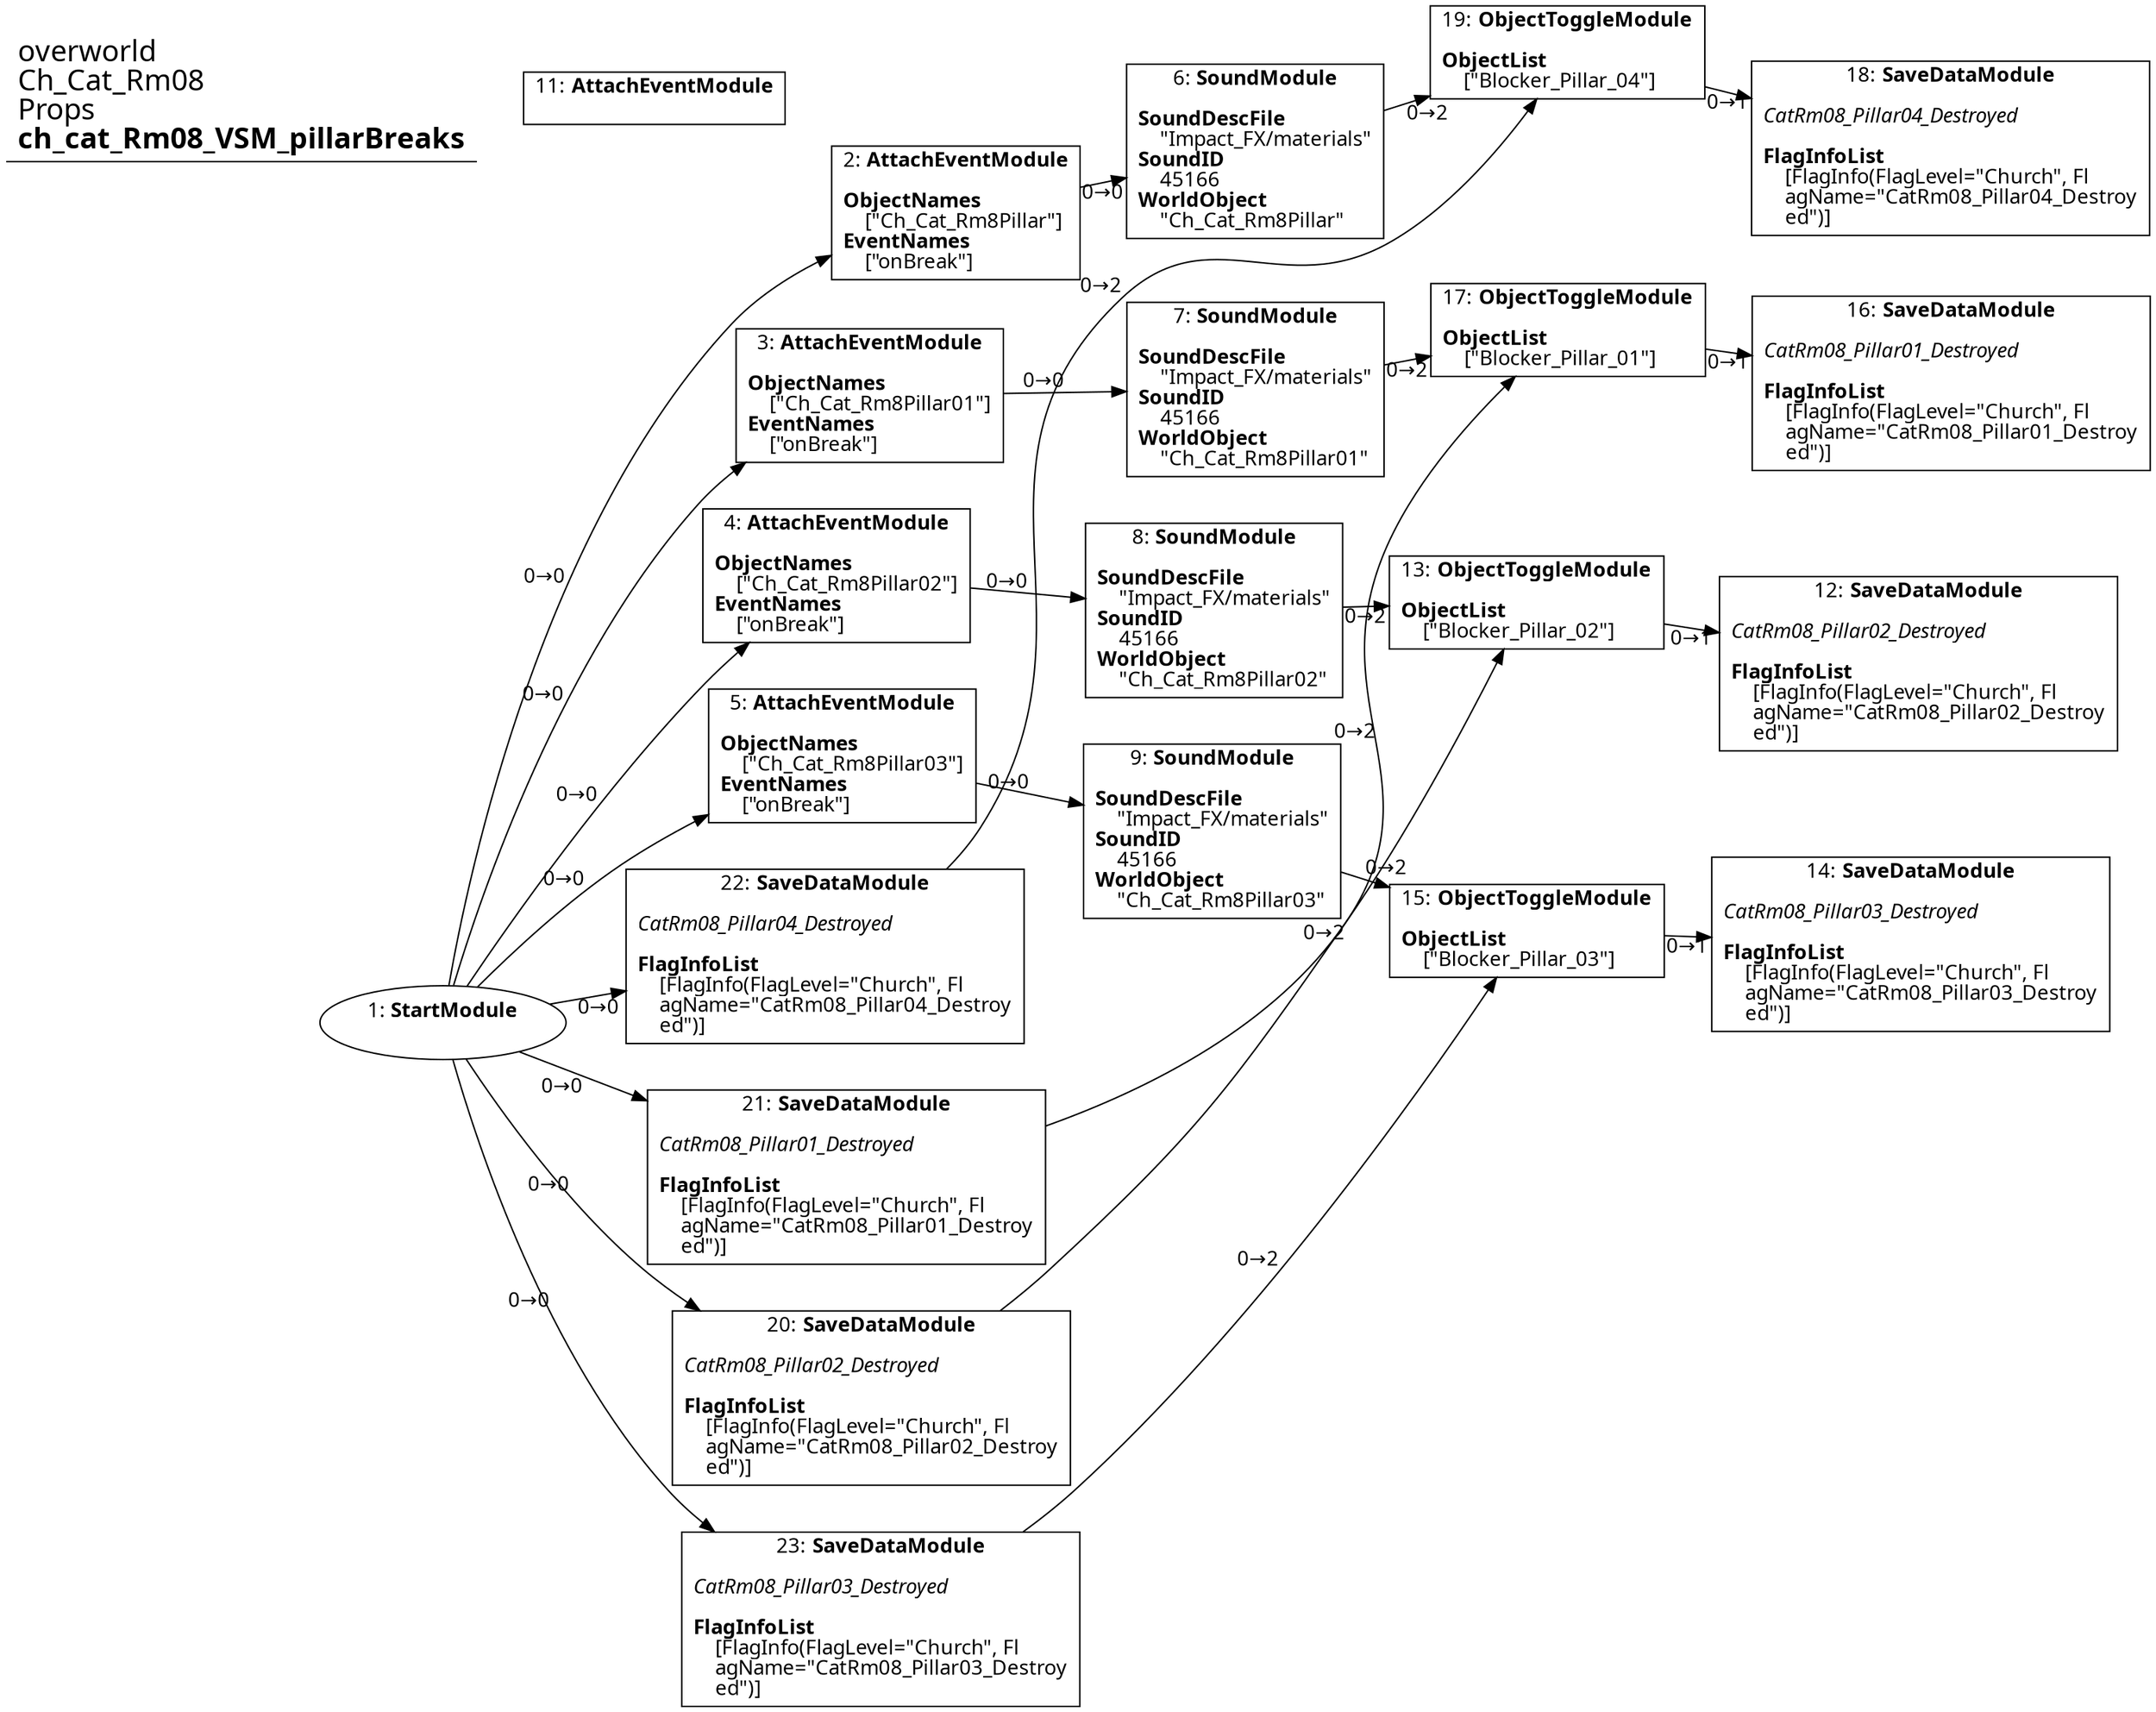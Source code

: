 digraph {
    layout = fdp;
    overlap = prism;
    sep = "+16";
    splines = spline;

    node [ shape = box ];

    graph [ fontname = "Segoe UI" ];
    node [ fontname = "Segoe UI" ];
    edge [ fontname = "Segoe UI" ];

    1 [ label = <1: <b>StartModule</b><br/><br/>> ];
    1 [ shape = oval ]
    1 [ pos = "0.05,-0.874!" ];
    1 -> 2 [ label = "0→0" ];
    1 -> 3 [ label = "0→0" ];
    1 -> 4 [ label = "0→0" ];
    1 -> 5 [ label = "0→0" ];
    1 -> 20 [ label = "0→0" ];
    1 -> 21 [ label = "0→0" ];
    1 -> 22 [ label = "0→0" ];
    1 -> 23 [ label = "0→0" ];

    2 [ label = <2: <b>AttachEventModule</b><br/><br/><b>ObjectNames</b><br align="left"/>    [&quot;Ch_Cat_Rm8Pillar&quot;]<br align="left"/><b>EventNames</b><br align="left"/>    [&quot;onBreak&quot;]<br align="left"/>> ];
    2 [ pos = "0.35300002,-0.19700001!" ];
    2 -> 6 [ label = "0→0" ];

    3 [ label = <3: <b>AttachEventModule</b><br/><br/><b>ObjectNames</b><br align="left"/>    [&quot;Ch_Cat_Rm8Pillar01&quot;]<br align="left"/><b>EventNames</b><br align="left"/>    [&quot;onBreak&quot;]<br align="left"/>> ];
    3 [ pos = "0.34800002,-0.356!" ];
    3 -> 7 [ label = "0→0" ];

    4 [ label = <4: <b>AttachEventModule</b><br/><br/><b>ObjectNames</b><br align="left"/>    [&quot;Ch_Cat_Rm8Pillar02&quot;]<br align="left"/><b>EventNames</b><br align="left"/>    [&quot;onBreak&quot;]<br align="left"/>> ];
    4 [ pos = "0.34500003,-0.51600003!" ];
    4 -> 8 [ label = "0→0" ];

    5 [ label = <5: <b>AttachEventModule</b><br/><br/><b>ObjectNames</b><br align="left"/>    [&quot;Ch_Cat_Rm8Pillar03&quot;]<br align="left"/><b>EventNames</b><br align="left"/>    [&quot;onBreak&quot;]<br align="left"/>> ];
    5 [ pos = "0.344,-0.66!" ];
    5 -> 9 [ label = "0→0" ];

    6 [ label = <6: <b>SoundModule</b><br/><br/><b>SoundDescFile</b><br align="left"/>    &quot;Impact_FX/materials&quot;<br align="left"/><b>SoundID</b><br align="left"/>    45166<br align="left"/><b>WorldObject</b><br align="left"/>    &quot;Ch_Cat_Rm8Pillar&quot;<br align="left"/>> ];
    6 [ pos = "0.606,-0.19700001!" ];
    6 -> 19 [ label = "0→2" ];

    7 [ label = <7: <b>SoundModule</b><br/><br/><b>SoundDescFile</b><br align="left"/>    &quot;Impact_FX/materials&quot;<br align="left"/><b>SoundID</b><br align="left"/>    45166<br align="left"/><b>WorldObject</b><br align="left"/>    &quot;Ch_Cat_Rm8Pillar01&quot;<br align="left"/>> ];
    7 [ pos = "0.60400003,-0.356!" ];
    7 -> 17 [ label = "0→2" ];

    8 [ label = <8: <b>SoundModule</b><br/><br/><b>SoundDescFile</b><br align="left"/>    &quot;Impact_FX/materials&quot;<br align="left"/><b>SoundID</b><br align="left"/>    45166<br align="left"/><b>WorldObject</b><br align="left"/>    &quot;Ch_Cat_Rm8Pillar02&quot;<br align="left"/>> ];
    8 [ pos = "0.6,-0.51600003!" ];
    8 -> 13 [ label = "0→2" ];

    9 [ label = <9: <b>SoundModule</b><br/><br/><b>SoundDescFile</b><br align="left"/>    &quot;Impact_FX/materials&quot;<br align="left"/><b>SoundID</b><br align="left"/>    45166<br align="left"/><b>WorldObject</b><br align="left"/>    &quot;Ch_Cat_Rm8Pillar03&quot;<br align="left"/>> ];
    9 [ pos = "0.601,-0.66!" ];
    9 -> 15 [ label = "0→2" ];

    11 [ label = <11: <b>AttachEventModule</b><br/><br/>> ];
    11 [ pos = "0.071,-0.024!" ];

    12 [ label = <12: <b>SaveDataModule</b><br/><br/><i>CatRm08_Pillar02_Destroyed<br align="left"/></i><br align="left"/><b>FlagInfoList</b><br align="left"/>    [FlagInfo(FlagLevel=&quot;Church&quot;, Fl<br align="left"/>    agName=&quot;CatRm08_Pillar02_Destroy<br align="left"/>    ed&quot;)]<br align="left"/>> ];
    12 [ pos = "1.054,-0.526!" ];

    13 [ label = <13: <b>ObjectToggleModule</b><br/><br/><b>ObjectList</b><br align="left"/>    [&quot;Blocker_Pillar_02&quot;]<br align="left"/>> ];
    13 [ pos = "0.80200005,-0.51100004!" ];
    13 -> 12 [ label = "0→1" ];

    14 [ label = <14: <b>SaveDataModule</b><br/><br/><i>CatRm08_Pillar03_Destroyed<br align="left"/></i><br align="left"/><b>FlagInfoList</b><br align="left"/>    [FlagInfo(FlagLevel=&quot;Church&quot;, Fl<br align="left"/>    agName=&quot;CatRm08_Pillar03_Destroy<br align="left"/>    ed&quot;)]<br align="left"/>> ];
    14 [ pos = "1.051,-0.735!" ];

    15 [ label = <15: <b>ObjectToggleModule</b><br/><br/><b>ObjectList</b><br align="left"/>    [&quot;Blocker_Pillar_03&quot;]<br align="left"/>> ];
    15 [ pos = "0.80100006,-0.72!" ];
    15 -> 14 [ label = "0→1" ];

    16 [ label = <16: <b>SaveDataModule</b><br/><br/><i>CatRm08_Pillar01_Destroyed<br align="left"/></i><br align="left"/><b>FlagInfoList</b><br align="left"/>    [FlagInfo(FlagLevel=&quot;Church&quot;, Fl<br align="left"/>    agName=&quot;CatRm08_Pillar01_Destroy<br align="left"/>    ed&quot;)]<br align="left"/>> ];
    16 [ pos = "1.052,-0.33800003!" ];

    17 [ label = <17: <b>ObjectToggleModule</b><br/><br/><b>ObjectList</b><br align="left"/>    [&quot;Blocker_Pillar_01&quot;]<br align="left"/>> ];
    17 [ pos = "0.8,-0.323!" ];
    17 -> 16 [ label = "0→1" ];

    18 [ label = <18: <b>SaveDataModule</b><br/><br/><i>CatRm08_Pillar04_Destroyed<br align="left"/></i><br align="left"/><b>FlagInfoList</b><br align="left"/>    [FlagInfo(FlagLevel=&quot;Church&quot;, Fl<br align="left"/>    agName=&quot;CatRm08_Pillar04_Destroy<br align="left"/>    ed&quot;)]<br align="left"/>> ];
    18 [ pos = "1.056,-0.13100001!" ];

    19 [ label = <19: <b>ObjectToggleModule</b><br/><br/><b>ObjectList</b><br align="left"/>    [&quot;Blocker_Pillar_04&quot;]<br align="left"/>> ];
    19 [ pos = "0.804,-0.116000004!" ];
    19 -> 18 [ label = "0→1" ];

    20 [ label = <20: <b>SaveDataModule</b><br/><br/><i>CatRm08_Pillar02_Destroyed<br align="left"/></i><br align="left"/><b>FlagInfoList</b><br align="left"/>    [FlagInfo(FlagLevel=&quot;Church&quot;, Fl<br align="left"/>    agName=&quot;CatRm08_Pillar02_Destroy<br align="left"/>    ed&quot;)]<br align="left"/>> ];
    20 [ pos = "0.30900002,-1.148!" ];
    20 -> 13 [ label = "0→2" ];

    21 [ label = <21: <b>SaveDataModule</b><br/><br/><i>CatRm08_Pillar01_Destroyed<br align="left"/></i><br align="left"/><b>FlagInfoList</b><br align="left"/>    [FlagInfo(FlagLevel=&quot;Church&quot;, Fl<br align="left"/>    agName=&quot;CatRm08_Pillar01_Destroy<br align="left"/>    ed&quot;)]<br align="left"/>> ];
    21 [ pos = "0.31100002,-0.98800004!" ];
    21 -> 17 [ label = "0→2" ];

    22 [ label = <22: <b>SaveDataModule</b><br/><br/><i>CatRm08_Pillar04_Destroyed<br align="left"/></i><br align="left"/><b>FlagInfoList</b><br align="left"/>    [FlagInfo(FlagLevel=&quot;Church&quot;, Fl<br align="left"/>    agName=&quot;CatRm08_Pillar04_Destroy<br align="left"/>    ed&quot;)]<br align="left"/>> ];
    22 [ pos = "0.31800002,-0.82100004!" ];
    22 -> 19 [ label = "0→2" ];

    23 [ label = <23: <b>SaveDataModule</b><br/><br/><i>CatRm08_Pillar03_Destroyed<br align="left"/></i><br align="left"/><b>FlagInfoList</b><br align="left"/>    [FlagInfo(FlagLevel=&quot;Church&quot;, Fl<br align="left"/>    agName=&quot;CatRm08_Pillar03_Destroy<br align="left"/>    ed&quot;)]<br align="left"/>> ];
    23 [ pos = "0.30100003,-1.3260001!" ];
    23 -> 15 [ label = "0→2" ];

    title [ pos = "0.049000002,-0.023000002!" ];
    title [ shape = underline ];
    title [ label = <<font point-size="20">overworld<br align="left"/>Ch_Cat_Rm08<br align="left"/>Props<br align="left"/><b>ch_cat_Rm08_VSM_pillarBreaks</b><br align="left"/></font>> ];
}
